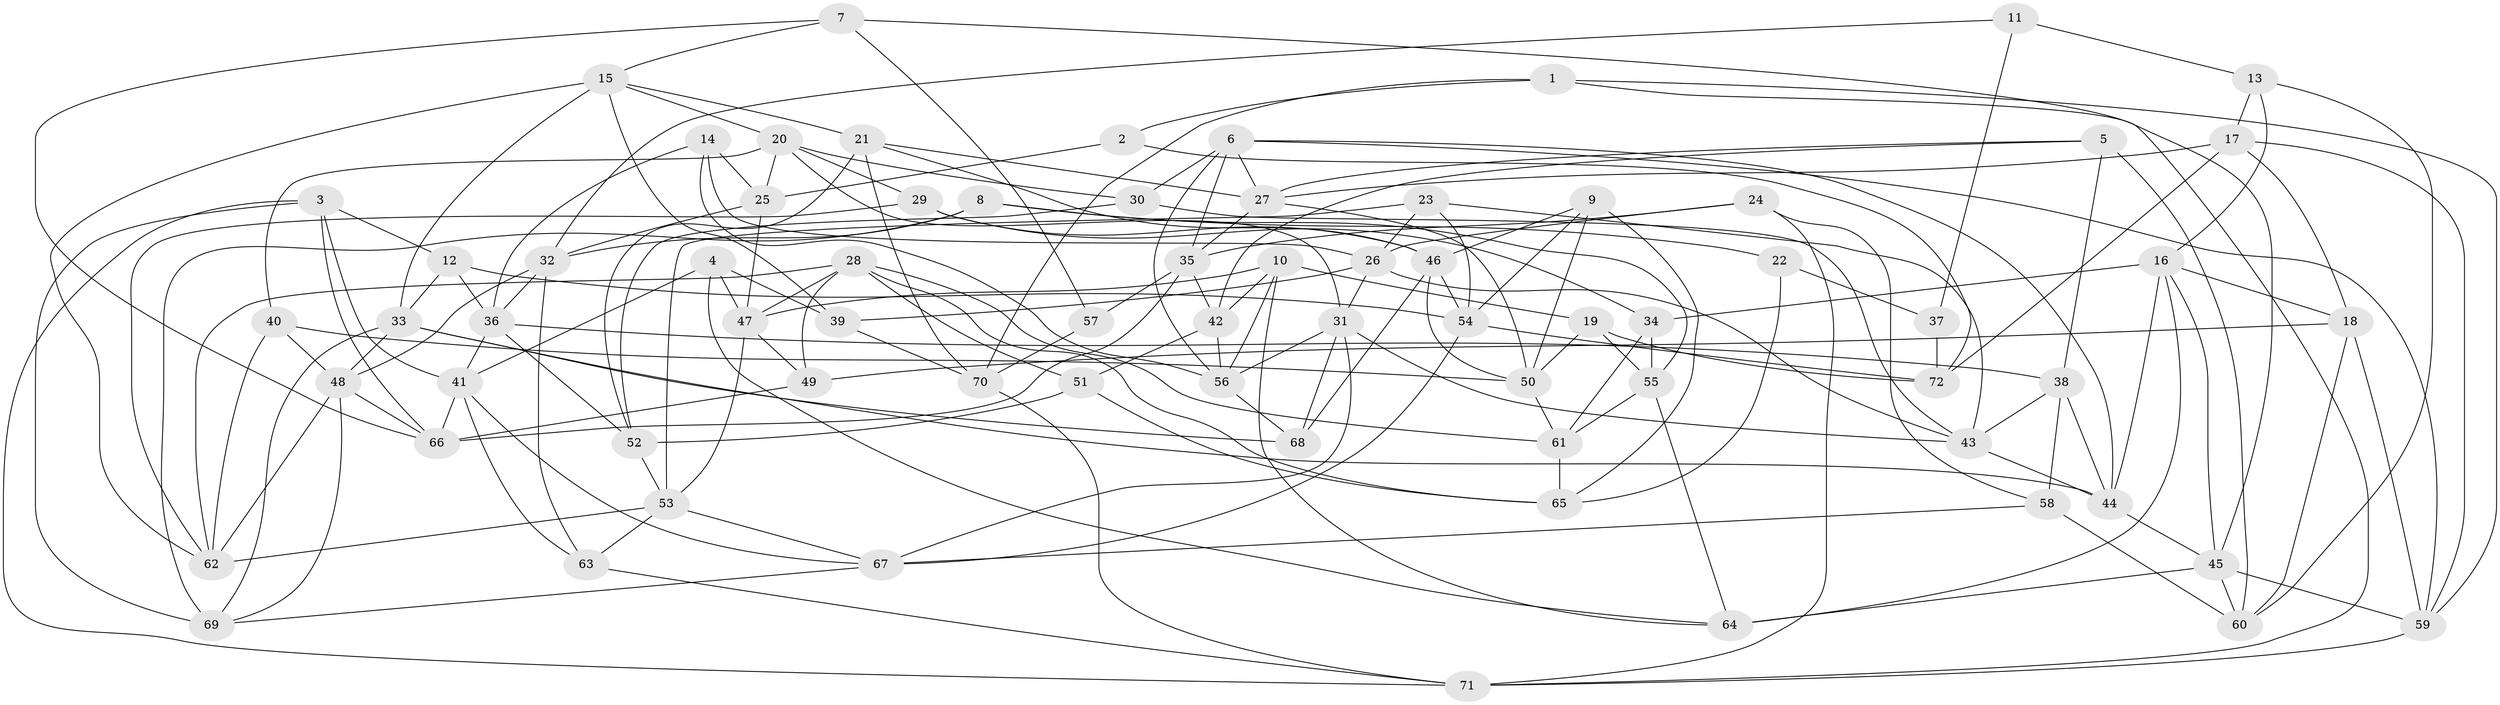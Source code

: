 // original degree distribution, {4: 1.0}
// Generated by graph-tools (version 1.1) at 2025/38/03/04/25 23:38:15]
// undirected, 72 vertices, 178 edges
graph export_dot {
  node [color=gray90,style=filled];
  1;
  2;
  3;
  4;
  5;
  6;
  7;
  8;
  9;
  10;
  11;
  12;
  13;
  14;
  15;
  16;
  17;
  18;
  19;
  20;
  21;
  22;
  23;
  24;
  25;
  26;
  27;
  28;
  29;
  30;
  31;
  32;
  33;
  34;
  35;
  36;
  37;
  38;
  39;
  40;
  41;
  42;
  43;
  44;
  45;
  46;
  47;
  48;
  49;
  50;
  51;
  52;
  53;
  54;
  55;
  56;
  57;
  58;
  59;
  60;
  61;
  62;
  63;
  64;
  65;
  66;
  67;
  68;
  69;
  70;
  71;
  72;
  1 -- 2 [weight=1.0];
  1 -- 59 [weight=1.0];
  1 -- 70 [weight=1.0];
  1 -- 71 [weight=1.0];
  2 -- 25 [weight=2.0];
  2 -- 72 [weight=1.0];
  3 -- 12 [weight=1.0];
  3 -- 41 [weight=1.0];
  3 -- 66 [weight=1.0];
  3 -- 69 [weight=2.0];
  3 -- 71 [weight=1.0];
  4 -- 39 [weight=1.0];
  4 -- 41 [weight=1.0];
  4 -- 47 [weight=1.0];
  4 -- 64 [weight=1.0];
  5 -- 27 [weight=1.0];
  5 -- 38 [weight=1.0];
  5 -- 42 [weight=1.0];
  5 -- 60 [weight=1.0];
  6 -- 27 [weight=1.0];
  6 -- 30 [weight=1.0];
  6 -- 35 [weight=1.0];
  6 -- 44 [weight=1.0];
  6 -- 56 [weight=1.0];
  6 -- 59 [weight=1.0];
  7 -- 15 [weight=1.0];
  7 -- 45 [weight=1.0];
  7 -- 57 [weight=1.0];
  7 -- 66 [weight=1.0];
  8 -- 22 [weight=1.0];
  8 -- 32 [weight=1.0];
  8 -- 55 [weight=1.0];
  8 -- 69 [weight=1.0];
  9 -- 46 [weight=1.0];
  9 -- 50 [weight=1.0];
  9 -- 54 [weight=1.0];
  9 -- 65 [weight=1.0];
  10 -- 19 [weight=1.0];
  10 -- 42 [weight=2.0];
  10 -- 47 [weight=1.0];
  10 -- 56 [weight=1.0];
  10 -- 64 [weight=1.0];
  11 -- 13 [weight=1.0];
  11 -- 32 [weight=1.0];
  11 -- 37 [weight=2.0];
  12 -- 33 [weight=1.0];
  12 -- 36 [weight=1.0];
  12 -- 54 [weight=1.0];
  13 -- 16 [weight=1.0];
  13 -- 17 [weight=1.0];
  13 -- 60 [weight=1.0];
  14 -- 25 [weight=1.0];
  14 -- 26 [weight=1.0];
  14 -- 36 [weight=1.0];
  14 -- 56 [weight=1.0];
  15 -- 20 [weight=1.0];
  15 -- 21 [weight=1.0];
  15 -- 33 [weight=1.0];
  15 -- 39 [weight=1.0];
  15 -- 62 [weight=1.0];
  16 -- 18 [weight=1.0];
  16 -- 34 [weight=1.0];
  16 -- 44 [weight=1.0];
  16 -- 45 [weight=1.0];
  16 -- 64 [weight=1.0];
  17 -- 18 [weight=2.0];
  17 -- 27 [weight=1.0];
  17 -- 59 [weight=1.0];
  17 -- 72 [weight=1.0];
  18 -- 49 [weight=1.0];
  18 -- 59 [weight=1.0];
  18 -- 60 [weight=1.0];
  19 -- 50 [weight=1.0];
  19 -- 55 [weight=1.0];
  19 -- 72 [weight=1.0];
  20 -- 25 [weight=1.0];
  20 -- 29 [weight=1.0];
  20 -- 30 [weight=1.0];
  20 -- 31 [weight=1.0];
  20 -- 40 [weight=1.0];
  21 -- 27 [weight=1.0];
  21 -- 46 [weight=1.0];
  21 -- 52 [weight=2.0];
  21 -- 70 [weight=1.0];
  22 -- 37 [weight=2.0];
  22 -- 65 [weight=1.0];
  23 -- 26 [weight=1.0];
  23 -- 43 [weight=1.0];
  23 -- 53 [weight=1.0];
  23 -- 54 [weight=1.0];
  24 -- 26 [weight=1.0];
  24 -- 35 [weight=1.0];
  24 -- 58 [weight=1.0];
  24 -- 71 [weight=1.0];
  25 -- 32 [weight=1.0];
  25 -- 47 [weight=1.0];
  26 -- 31 [weight=1.0];
  26 -- 39 [weight=1.0];
  26 -- 43 [weight=1.0];
  27 -- 35 [weight=1.0];
  27 -- 50 [weight=1.0];
  28 -- 47 [weight=1.0];
  28 -- 49 [weight=1.0];
  28 -- 51 [weight=1.0];
  28 -- 61 [weight=1.0];
  28 -- 62 [weight=1.0];
  28 -- 65 [weight=1.0];
  29 -- 34 [weight=1.0];
  29 -- 46 [weight=1.0];
  29 -- 62 [weight=1.0];
  30 -- 43 [weight=1.0];
  30 -- 52 [weight=1.0];
  31 -- 43 [weight=1.0];
  31 -- 56 [weight=1.0];
  31 -- 67 [weight=1.0];
  31 -- 68 [weight=1.0];
  32 -- 36 [weight=1.0];
  32 -- 48 [weight=1.0];
  32 -- 63 [weight=1.0];
  33 -- 44 [weight=1.0];
  33 -- 48 [weight=1.0];
  33 -- 68 [weight=1.0];
  33 -- 69 [weight=1.0];
  34 -- 55 [weight=1.0];
  34 -- 61 [weight=1.0];
  35 -- 42 [weight=1.0];
  35 -- 57 [weight=1.0];
  35 -- 66 [weight=1.0];
  36 -- 38 [weight=1.0];
  36 -- 41 [weight=1.0];
  36 -- 52 [weight=1.0];
  37 -- 72 [weight=2.0];
  38 -- 43 [weight=1.0];
  38 -- 44 [weight=1.0];
  38 -- 58 [weight=2.0];
  39 -- 70 [weight=1.0];
  40 -- 48 [weight=1.0];
  40 -- 50 [weight=1.0];
  40 -- 62 [weight=1.0];
  41 -- 63 [weight=1.0];
  41 -- 66 [weight=1.0];
  41 -- 67 [weight=1.0];
  42 -- 51 [weight=1.0];
  42 -- 56 [weight=1.0];
  43 -- 44 [weight=1.0];
  44 -- 45 [weight=1.0];
  45 -- 59 [weight=1.0];
  45 -- 60 [weight=1.0];
  45 -- 64 [weight=1.0];
  46 -- 50 [weight=1.0];
  46 -- 54 [weight=1.0];
  46 -- 68 [weight=1.0];
  47 -- 49 [weight=1.0];
  47 -- 53 [weight=1.0];
  48 -- 62 [weight=1.0];
  48 -- 66 [weight=1.0];
  48 -- 69 [weight=1.0];
  49 -- 66 [weight=1.0];
  50 -- 61 [weight=1.0];
  51 -- 52 [weight=1.0];
  51 -- 65 [weight=1.0];
  52 -- 53 [weight=1.0];
  53 -- 62 [weight=1.0];
  53 -- 63 [weight=1.0];
  53 -- 67 [weight=1.0];
  54 -- 67 [weight=1.0];
  54 -- 72 [weight=1.0];
  55 -- 61 [weight=1.0];
  55 -- 64 [weight=2.0];
  56 -- 68 [weight=1.0];
  57 -- 70 [weight=2.0];
  58 -- 60 [weight=2.0];
  58 -- 67 [weight=1.0];
  59 -- 71 [weight=1.0];
  61 -- 65 [weight=2.0];
  63 -- 71 [weight=1.0];
  67 -- 69 [weight=1.0];
  70 -- 71 [weight=1.0];
}
